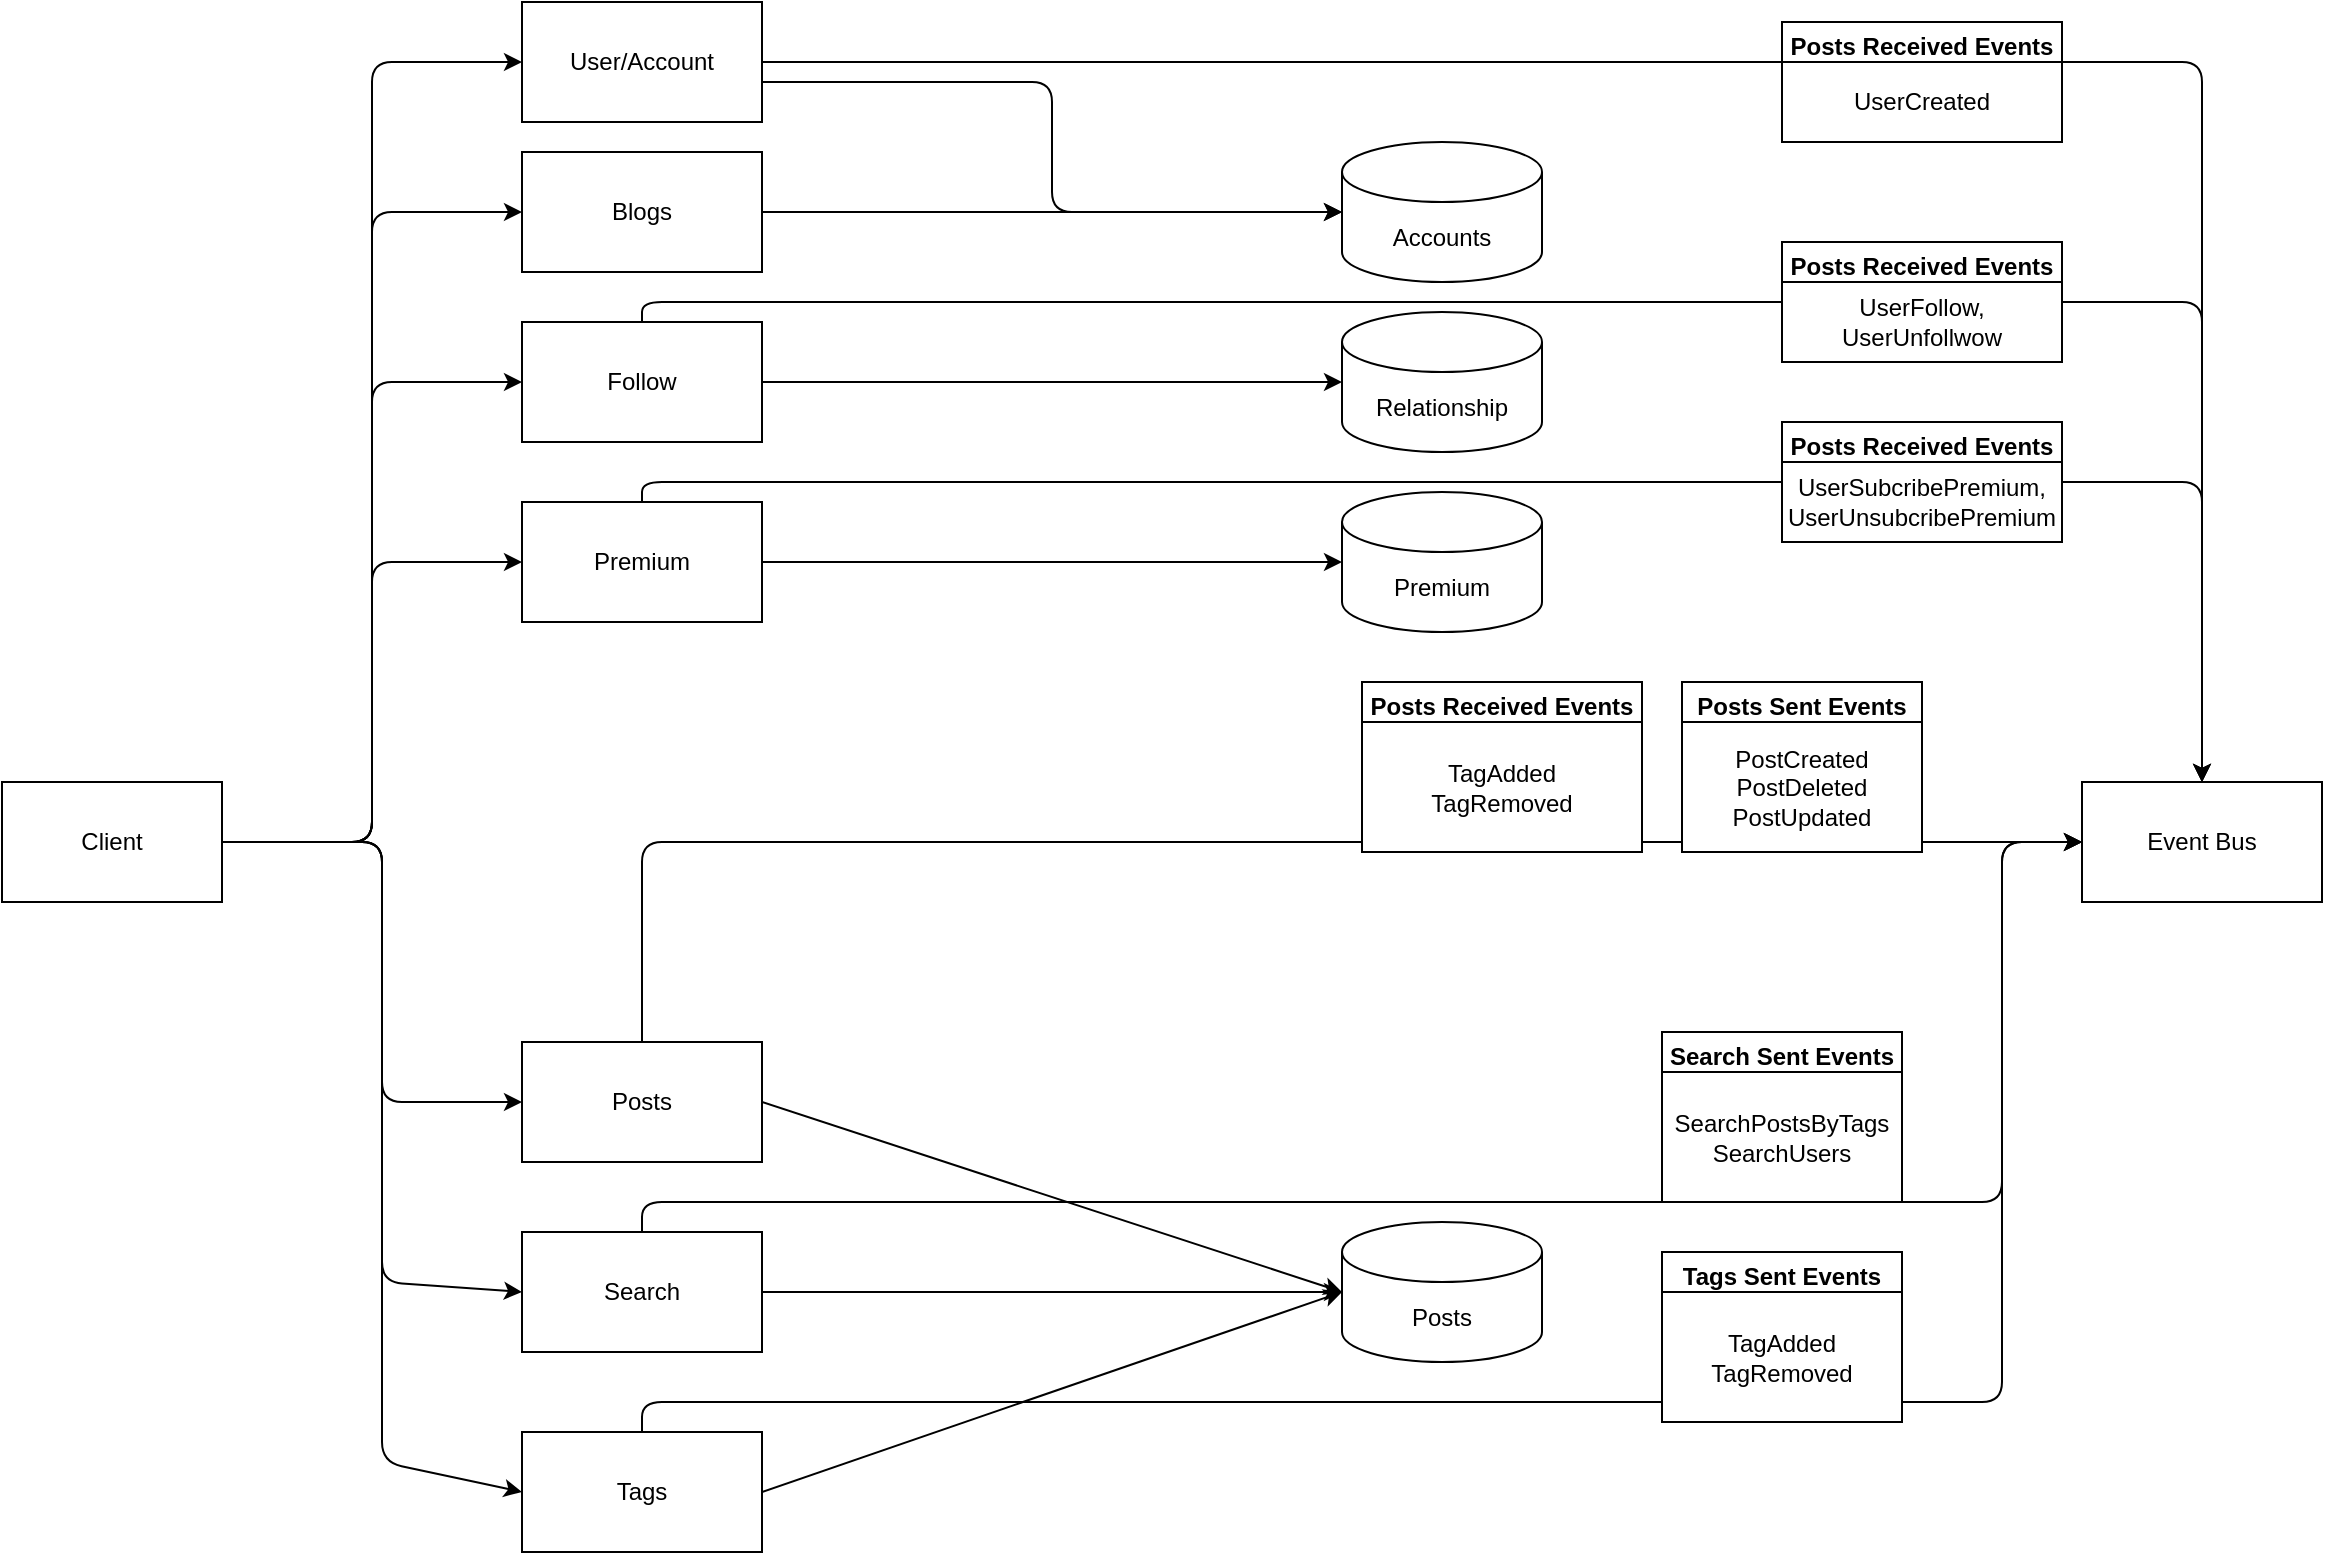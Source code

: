 <mxfile>
    <diagram id="Gvop6OyZS1tVDtoL9f6q" name="Page-1">
        <mxGraphModel dx="1968" dy="1890" grid="1" gridSize="10" guides="1" tooltips="1" connect="1" arrows="1" fold="1" page="1" pageScale="1" pageWidth="850" pageHeight="1100" math="0" shadow="0">
            <root>
                <mxCell id="0"/>
                <mxCell id="1" parent="0"/>
                <mxCell id="5" style="edgeStyle=orthogonalEdgeStyle;html=1;exitX=1;exitY=0.5;exitDx=0;exitDy=0;entryX=0;entryY=0.5;entryDx=0;entryDy=0;" parent="1" source="2" target="3" edge="1">
                    <mxGeometry relative="1" as="geometry"/>
                </mxCell>
                <mxCell id="6" style="edgeStyle=orthogonalEdgeStyle;html=1;entryX=0;entryY=0.5;entryDx=0;entryDy=0;" parent="1" source="2" target="4" edge="1">
                    <mxGeometry relative="1" as="geometry"/>
                </mxCell>
                <mxCell id="8" style="edgeStyle=orthogonalEdgeStyle;html=1;entryX=0;entryY=0.5;entryDx=0;entryDy=0;" parent="1" source="2" target="7" edge="1">
                    <mxGeometry relative="1" as="geometry"/>
                </mxCell>
                <mxCell id="22" style="edgeStyle=none;html=1;exitX=1;exitY=0.5;exitDx=0;exitDy=0;entryX=0;entryY=0.5;entryDx=0;entryDy=0;" parent="1" source="2" target="18" edge="1">
                    <mxGeometry relative="1" as="geometry">
                        <Array as="points">
                            <mxPoint x="150" y="390"/>
                            <mxPoint x="150" y="610"/>
                        </Array>
                    </mxGeometry>
                </mxCell>
                <mxCell id="23" style="edgeStyle=none;html=1;exitX=1;exitY=0.5;exitDx=0;exitDy=0;entryX=0;entryY=0.5;entryDx=0;entryDy=0;" parent="1" source="2" target="17" edge="1">
                    <mxGeometry relative="1" as="geometry">
                        <Array as="points">
                            <mxPoint x="150" y="390"/>
                            <mxPoint x="150" y="700"/>
                        </Array>
                    </mxGeometry>
                </mxCell>
                <mxCell id="72" style="edgeStyle=orthogonalEdgeStyle;html=1;entryX=0;entryY=0.5;entryDx=0;entryDy=0;" edge="1" parent="1" source="2" target="70">
                    <mxGeometry relative="1" as="geometry"/>
                </mxCell>
                <mxCell id="2" value="Client" style="rounded=0;whiteSpace=wrap;html=1;" parent="1" vertex="1">
                    <mxGeometry x="-40" y="360" width="110" height="60" as="geometry"/>
                </mxCell>
                <mxCell id="74" style="edgeStyle=orthogonalEdgeStyle;html=1;entryX=0;entryY=0.5;entryDx=0;entryDy=0;entryPerimeter=0;" edge="1" parent="1" source="3" target="11">
                    <mxGeometry relative="1" as="geometry">
                        <Array as="points">
                            <mxPoint x="485" y="10"/>
                            <mxPoint x="485" y="75"/>
                        </Array>
                    </mxGeometry>
                </mxCell>
                <mxCell id="3" value="User/Account" style="rounded=0;whiteSpace=wrap;html=1;" parent="1" vertex="1">
                    <mxGeometry x="220" y="-30" width="120" height="60" as="geometry"/>
                </mxCell>
                <mxCell id="15" style="edgeStyle=none;html=1;entryX=0;entryY=0.5;entryDx=0;entryDy=0;entryPerimeter=0;" parent="1" source="4" target="14" edge="1">
                    <mxGeometry relative="1" as="geometry"/>
                </mxCell>
                <mxCell id="63" style="edgeStyle=orthogonalEdgeStyle;html=1;entryX=0.5;entryY=0;entryDx=0;entryDy=0;" parent="1" source="4" target="9" edge="1">
                    <mxGeometry relative="1" as="geometry">
                        <Array as="points">
                            <mxPoint x="280" y="120"/>
                            <mxPoint x="1060" y="120"/>
                        </Array>
                    </mxGeometry>
                </mxCell>
                <mxCell id="4" value="Follow" style="rounded=0;whiteSpace=wrap;html=1;" parent="1" vertex="1">
                    <mxGeometry x="220" y="130" width="120" height="60" as="geometry"/>
                </mxCell>
                <mxCell id="16" style="edgeStyle=none;html=1;entryX=0;entryY=0.5;entryDx=0;entryDy=0;entryPerimeter=0;" parent="1" source="7" target="13" edge="1">
                    <mxGeometry relative="1" as="geometry"/>
                </mxCell>
                <mxCell id="7" value="Premium" style="rounded=0;whiteSpace=wrap;html=1;" parent="1" vertex="1">
                    <mxGeometry x="220" y="220" width="120" height="60" as="geometry"/>
                </mxCell>
                <mxCell id="9" value="Event Bus" style="rounded=0;whiteSpace=wrap;html=1;" parent="1" vertex="1">
                    <mxGeometry x="1000" y="360" width="120" height="60" as="geometry"/>
                </mxCell>
                <mxCell id="11" value="Accounts" style="shape=cylinder3;whiteSpace=wrap;html=1;boundedLbl=1;backgroundOutline=1;size=15;" parent="1" vertex="1">
                    <mxGeometry x="630" y="40" width="100" height="70" as="geometry"/>
                </mxCell>
                <mxCell id="13" value="Premium" style="shape=cylinder3;whiteSpace=wrap;html=1;boundedLbl=1;backgroundOutline=1;size=15;" parent="1" vertex="1">
                    <mxGeometry x="630" y="215" width="100" height="70" as="geometry"/>
                </mxCell>
                <mxCell id="14" value="Relationship" style="shape=cylinder3;whiteSpace=wrap;html=1;boundedLbl=1;backgroundOutline=1;size=15;" parent="1" vertex="1">
                    <mxGeometry x="630" y="125" width="100" height="70" as="geometry"/>
                </mxCell>
                <mxCell id="35" style="edgeStyle=none;html=1;exitX=1;exitY=0.5;exitDx=0;exitDy=0;entryX=0;entryY=0.5;entryDx=0;entryDy=0;entryPerimeter=0;" parent="1" source="17" target="27" edge="1">
                    <mxGeometry relative="1" as="geometry">
                        <mxPoint x="630" y="715" as="targetPoint"/>
                    </mxGeometry>
                </mxCell>
                <mxCell id="41" style="edgeStyle=none;html=1;exitX=0.5;exitY=0;exitDx=0;exitDy=0;entryX=0;entryY=0.5;entryDx=0;entryDy=0;" parent="1" source="17" target="9" edge="1">
                    <mxGeometry relative="1" as="geometry">
                        <Array as="points">
                            <mxPoint x="280" y="670"/>
                            <mxPoint x="960" y="670"/>
                            <mxPoint x="960" y="390"/>
                        </Array>
                    </mxGeometry>
                </mxCell>
                <mxCell id="17" value="Tags" style="rounded=0;whiteSpace=wrap;html=1;" parent="1" vertex="1">
                    <mxGeometry x="220" y="685" width="120" height="60" as="geometry"/>
                </mxCell>
                <mxCell id="37" style="edgeStyle=none;html=1;exitX=1;exitY=0.5;exitDx=0;exitDy=0;entryX=0;entryY=0.5;entryDx=0;entryDy=0;entryPerimeter=0;" parent="1" source="18" target="27" edge="1">
                    <mxGeometry relative="1" as="geometry">
                        <mxPoint x="630" y="615" as="targetPoint"/>
                    </mxGeometry>
                </mxCell>
                <mxCell id="39" style="edgeStyle=none;html=1;exitX=0.5;exitY=0;exitDx=0;exitDy=0;entryX=0;entryY=0.5;entryDx=0;entryDy=0;" parent="1" source="18" target="9" edge="1">
                    <mxGeometry relative="1" as="geometry">
                        <Array as="points">
                            <mxPoint x="280" y="570"/>
                            <mxPoint x="960" y="570"/>
                            <mxPoint x="960" y="390"/>
                        </Array>
                    </mxGeometry>
                </mxCell>
                <mxCell id="18" value="Search" style="rounded=0;whiteSpace=wrap;html=1;" parent="1" vertex="1">
                    <mxGeometry x="220" y="585" width="120" height="60" as="geometry"/>
                </mxCell>
                <mxCell id="28" style="edgeStyle=none;html=1;exitX=1;exitY=0.5;exitDx=0;exitDy=0;entryX=0;entryY=0.5;entryDx=0;entryDy=0;entryPerimeter=0;" parent="1" source="19" target="27" edge="1">
                    <mxGeometry relative="1" as="geometry"/>
                </mxCell>
                <mxCell id="38" style="edgeStyle=none;html=1;exitX=0.5;exitY=0;exitDx=0;exitDy=0;entryX=0;entryY=0.5;entryDx=0;entryDy=0;" parent="1" source="19" target="9" edge="1">
                    <mxGeometry relative="1" as="geometry">
                        <Array as="points">
                            <mxPoint x="280" y="390"/>
                        </Array>
                    </mxGeometry>
                </mxCell>
                <mxCell id="19" value="Posts" style="rounded=0;whiteSpace=wrap;html=1;" parent="1" vertex="1">
                    <mxGeometry x="220" y="490" width="120" height="60" as="geometry"/>
                </mxCell>
                <mxCell id="21" value="" style="endArrow=classic;html=1;entryX=0;entryY=0.5;entryDx=0;entryDy=0;exitX=1;exitY=0.5;exitDx=0;exitDy=0;" parent="1" source="2" target="19" edge="1">
                    <mxGeometry width="50" height="50" relative="1" as="geometry">
                        <mxPoint x="290" y="510" as="sourcePoint"/>
                        <mxPoint x="340" y="460" as="targetPoint"/>
                        <Array as="points">
                            <mxPoint x="150" y="390"/>
                            <mxPoint x="150" y="520"/>
                        </Array>
                    </mxGeometry>
                </mxCell>
                <mxCell id="27" value="Posts" style="shape=cylinder3;whiteSpace=wrap;html=1;boundedLbl=1;backgroundOutline=1;size=15;" parent="1" vertex="1">
                    <mxGeometry x="630" y="580" width="100" height="70" as="geometry"/>
                </mxCell>
                <mxCell id="48" value="Posts Sent Events" style="swimlane;" parent="1" vertex="1">
                    <mxGeometry x="800" y="310" width="120" height="85" as="geometry"/>
                </mxCell>
                <mxCell id="44" value="PostCreated&lt;br&gt;PostDeleted&lt;br&gt;PostUpdated" style="rounded=0;whiteSpace=wrap;html=1;direction=south;" parent="48" vertex="1">
                    <mxGeometry y="20" width="120" height="65" as="geometry"/>
                </mxCell>
                <mxCell id="52" value="Search Sent Events" style="swimlane;" parent="1" vertex="1">
                    <mxGeometry x="790" y="485" width="120" height="85" as="geometry"/>
                </mxCell>
                <mxCell id="53" value="SearchPostsByTags&lt;br&gt;SearchUsers" style="rounded=0;whiteSpace=wrap;html=1;direction=south;" parent="52" vertex="1">
                    <mxGeometry y="20" width="120" height="65" as="geometry"/>
                </mxCell>
                <mxCell id="54" value="Tags Sent Events" style="swimlane;" parent="1" vertex="1">
                    <mxGeometry x="790" y="595" width="120" height="85" as="geometry"/>
                </mxCell>
                <mxCell id="55" value="TagAdded&lt;br&gt;TagRemoved" style="rounded=0;whiteSpace=wrap;html=1;direction=south;" parent="54" vertex="1">
                    <mxGeometry y="20" width="120" height="65" as="geometry"/>
                </mxCell>
                <mxCell id="56" value="Posts Received Events" style="swimlane;" parent="1" vertex="1">
                    <mxGeometry x="640" y="310" width="140" height="85" as="geometry"/>
                </mxCell>
                <mxCell id="57" value="TagAdded&lt;br&gt;TagRemoved" style="rounded=0;whiteSpace=wrap;html=1;direction=south;" parent="56" vertex="1">
                    <mxGeometry y="20" width="140" height="65" as="geometry"/>
                </mxCell>
                <mxCell id="59" style="html=1;entryX=0.5;entryY=0;entryDx=0;entryDy=0;exitX=1;exitY=0.5;exitDx=0;exitDy=0;edgeStyle=orthogonalEdgeStyle;" parent="1" source="3" target="9" edge="1">
                    <mxGeometry relative="1" as="geometry">
                        <mxPoint x="370" y="-40" as="sourcePoint"/>
                        <mxPoint x="1010" y="400.0" as="targetPoint"/>
                    </mxGeometry>
                </mxCell>
                <mxCell id="60" value="Posts Received Events" style="swimlane;" parent="1" vertex="1">
                    <mxGeometry x="850" y="-20" width="140" height="60" as="geometry"/>
                </mxCell>
                <mxCell id="61" value="UserCreated" style="rounded=0;whiteSpace=wrap;html=1;direction=south;" parent="60" vertex="1">
                    <mxGeometry y="20" width="140" height="40" as="geometry"/>
                </mxCell>
                <mxCell id="64" value="Posts Received Events" style="swimlane;" parent="1" vertex="1">
                    <mxGeometry x="850" y="90" width="140" height="60" as="geometry"/>
                </mxCell>
                <mxCell id="65" value="UserFollow, UserUnfollwow" style="rounded=0;whiteSpace=wrap;html=1;direction=south;" parent="64" vertex="1">
                    <mxGeometry y="20" width="140" height="40" as="geometry"/>
                </mxCell>
                <mxCell id="67" style="edgeStyle=orthogonalEdgeStyle;html=1;entryX=0.5;entryY=0;entryDx=0;entryDy=0;exitX=0.5;exitY=0;exitDx=0;exitDy=0;" parent="1" source="7" target="9" edge="1">
                    <mxGeometry relative="1" as="geometry">
                        <mxPoint x="290.048" y="140" as="sourcePoint"/>
                        <mxPoint x="1070" y="370" as="targetPoint"/>
                        <Array as="points">
                            <mxPoint x="280" y="210"/>
                            <mxPoint x="1060" y="210"/>
                        </Array>
                    </mxGeometry>
                </mxCell>
                <mxCell id="68" value="Posts Received Events" style="swimlane;" parent="1" vertex="1">
                    <mxGeometry x="850" y="180" width="140" height="60" as="geometry"/>
                </mxCell>
                <mxCell id="69" value="UserSubcribePremium,&lt;br&gt;UserUnsubcribePremium" style="rounded=0;whiteSpace=wrap;html=1;direction=south;" parent="68" vertex="1">
                    <mxGeometry y="20" width="140" height="40" as="geometry"/>
                </mxCell>
                <mxCell id="71" style="edgeStyle=none;html=1;entryX=0;entryY=0.5;entryDx=0;entryDy=0;entryPerimeter=0;" edge="1" parent="1" source="70" target="11">
                    <mxGeometry relative="1" as="geometry"/>
                </mxCell>
                <mxCell id="70" value="Blogs" style="rounded=0;whiteSpace=wrap;html=1;" vertex="1" parent="1">
                    <mxGeometry x="220" y="45" width="120" height="60" as="geometry"/>
                </mxCell>
            </root>
        </mxGraphModel>
    </diagram>
</mxfile>